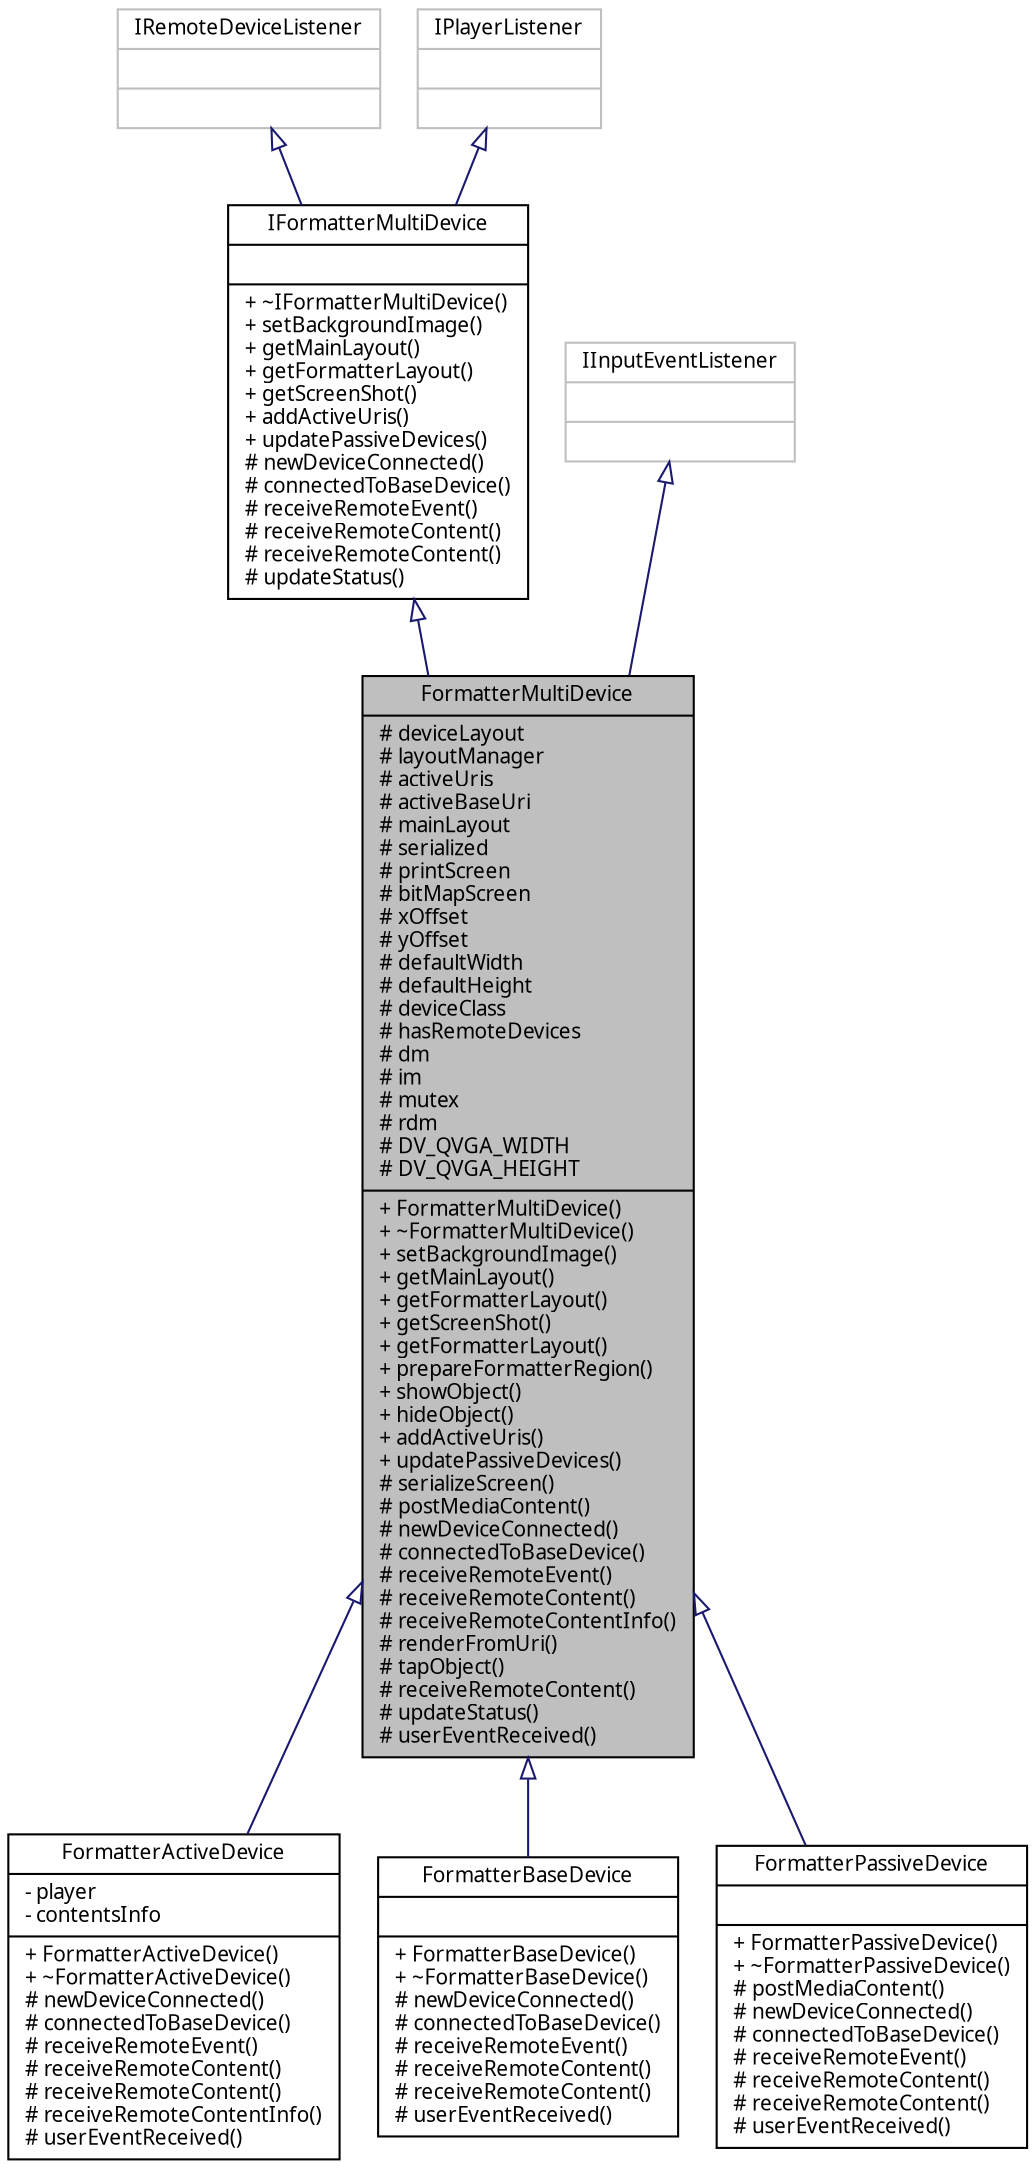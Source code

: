 digraph G
{
  edge [fontname="FreeSans.ttf",fontsize=10,labelfontname="FreeSans.ttf",labelfontsize=10];
  node [fontname="FreeSans.ttf",fontsize=10,shape=record];
  Node1 [label="{FormatterMultiDevice\n|# deviceLayout\l# layoutManager\l# activeUris\l# activeBaseUri\l# mainLayout\l# serialized\l# printScreen\l# bitMapScreen\l# xOffset\l# yOffset\l# defaultWidth\l# defaultHeight\l# deviceClass\l# hasRemoteDevices\l# dm\l# im\l# mutex\l# rdm\l# DV_QVGA_WIDTH\l# DV_QVGA_HEIGHT\l|+ FormatterMultiDevice()\l+ ~FormatterMultiDevice()\l+ setBackgroundImage()\l+ getMainLayout()\l+ getFormatterLayout()\l+ getScreenShot()\l+ getFormatterLayout()\l+ prepareFormatterRegion()\l+ showObject()\l+ hideObject()\l+ addActiveUris()\l+ updatePassiveDevices()\l# serializeScreen()\l# postMediaContent()\l# newDeviceConnected()\l# connectedToBaseDevice()\l# receiveRemoteEvent()\l# receiveRemoteContent()\l# receiveRemoteContentInfo()\l# renderFromUri()\l# tapObject()\l# receiveRemoteContent()\l# updateStatus()\l# userEventReceived()\l}",height=0.2,width=0.4,color="black", fillcolor="grey75", style="filled" fontcolor="black"];
  Node2 -> Node1 [dir=back,color="midnightblue",fontsize=10,style="solid",arrowtail="empty"];
  Node2 [label="{IFormatterMultiDevice\n||+ ~IFormatterMultiDevice()\l+ setBackgroundImage()\l+ getMainLayout()\l+ getFormatterLayout()\l+ getScreenShot()\l+ addActiveUris()\l+ updatePassiveDevices()\l# newDeviceConnected()\l# connectedToBaseDevice()\l# receiveRemoteEvent()\l# receiveRemoteContent()\l# receiveRemoteContent()\l# updateStatus()\l}",height=0.2,width=0.4,color="black", fillcolor="white", style="filled",URL="$classbr_1_1pucrio_1_1telemidia_1_1ginga_1_1ncl_1_1multidevice_1_1IFormatterMultiDevice.html"];
  Node3 -> Node2 [dir=back,color="midnightblue",fontsize=10,style="solid",arrowtail="empty"];
  Node3 [label="{IRemoteDeviceListener\n||}",height=0.2,width=0.4,color="grey75", fillcolor="white", style="filled"];
  Node4 -> Node2 [dir=back,color="midnightblue",fontsize=10,style="solid",arrowtail="empty"];
  Node4 [label="{IPlayerListener\n||}",height=0.2,width=0.4,color="grey75", fillcolor="white", style="filled"];
  Node5 -> Node1 [dir=back,color="midnightblue",fontsize=10,style="solid",arrowtail="empty"];
  Node5 [label="{IInputEventListener\n||}",height=0.2,width=0.4,color="grey75", fillcolor="white", style="filled"];
  Node1 -> Node6 [dir=back,color="midnightblue",fontsize=10,style="solid",arrowtail="empty"];
  Node6 [label="{FormatterActiveDevice\n|- player\l- contentsInfo\l|+ FormatterActiveDevice()\l+ ~FormatterActiveDevice()\l# newDeviceConnected()\l# connectedToBaseDevice()\l# receiveRemoteEvent()\l# receiveRemoteContent()\l# receiveRemoteContent()\l# receiveRemoteContentInfo()\l# userEventReceived()\l}",height=0.2,width=0.4,color="black", fillcolor="white", style="filled",URL="$classbr_1_1pucrio_1_1telemidia_1_1ginga_1_1ncl_1_1multidevice_1_1FormatterActiveDevice.html"];
  Node1 -> Node7 [dir=back,color="midnightblue",fontsize=10,style="solid",arrowtail="empty"];
  Node7 [label="{FormatterBaseDevice\n||+ FormatterBaseDevice()\l+ ~FormatterBaseDevice()\l# newDeviceConnected()\l# connectedToBaseDevice()\l# receiveRemoteEvent()\l# receiveRemoteContent()\l# receiveRemoteContent()\l# userEventReceived()\l}",height=0.2,width=0.4,color="black", fillcolor="white", style="filled",URL="$classbr_1_1pucrio_1_1telemidia_1_1ginga_1_1ncl_1_1multidevice_1_1FormatterBaseDevice.html"];
  Node1 -> Node8 [dir=back,color="midnightblue",fontsize=10,style="solid",arrowtail="empty"];
  Node8 [label="{FormatterPassiveDevice\n||+ FormatterPassiveDevice()\l+ ~FormatterPassiveDevice()\l# postMediaContent()\l# newDeviceConnected()\l# connectedToBaseDevice()\l# receiveRemoteEvent()\l# receiveRemoteContent()\l# receiveRemoteContent()\l# userEventReceived()\l}",height=0.2,width=0.4,color="black", fillcolor="white", style="filled",URL="$classbr_1_1pucrio_1_1telemidia_1_1ginga_1_1ncl_1_1multidevice_1_1FormatterPassiveDevice.html"];
}

